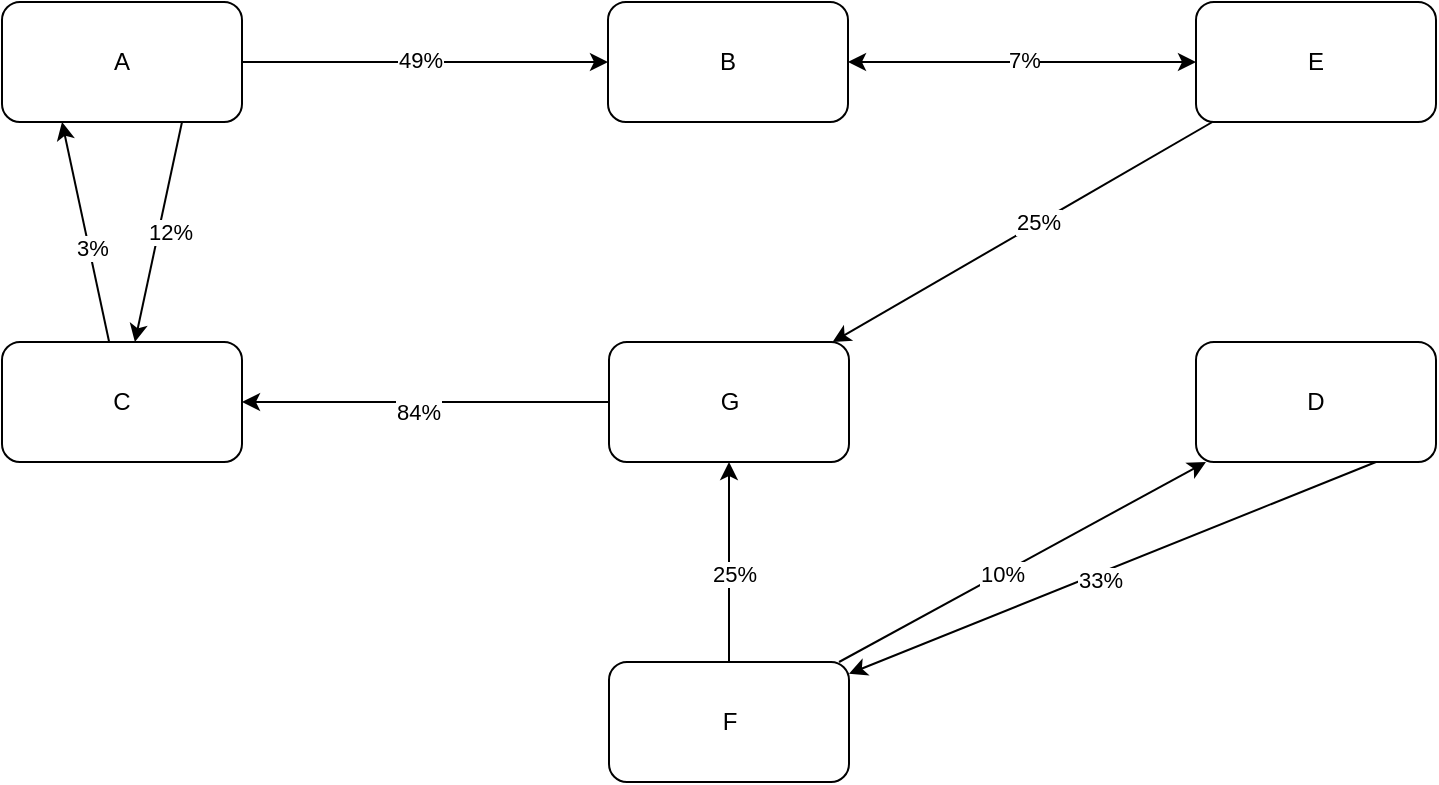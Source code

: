 <mxfile version="26.0.9">
  <diagram name="Seite-1" id="rdBq-u8h3lRKycVfjLbO">
    <mxGraphModel dx="823" dy="499" grid="1" gridSize="10" guides="1" tooltips="1" connect="1" arrows="1" fold="1" page="1" pageScale="1" pageWidth="827" pageHeight="1169" math="0" shadow="0">
      <root>
        <mxCell id="0" />
        <mxCell id="1" parent="0" />
        <mxCell id="Z0VcZglNuSZSaqV7KekV-1" value="C" style="rounded=1;whiteSpace=wrap;html=1;" vertex="1" parent="1">
          <mxGeometry x="110" y="170" width="120" height="60" as="geometry" />
        </mxCell>
        <mxCell id="Z0VcZglNuSZSaqV7KekV-2" value="E" style="rounded=1;whiteSpace=wrap;html=1;" vertex="1" parent="1">
          <mxGeometry x="707" width="120" height="60" as="geometry" />
        </mxCell>
        <mxCell id="Z0VcZglNuSZSaqV7KekV-3" value="D" style="rounded=1;whiteSpace=wrap;html=1;" vertex="1" parent="1">
          <mxGeometry x="707" y="170" width="120" height="60" as="geometry" />
        </mxCell>
        <mxCell id="Z0VcZglNuSZSaqV7KekV-4" value="F" style="rounded=1;whiteSpace=wrap;html=1;" vertex="1" parent="1">
          <mxGeometry x="413.5" y="330" width="120" height="60" as="geometry" />
        </mxCell>
        <mxCell id="Z0VcZglNuSZSaqV7KekV-5" value="A" style="rounded=1;whiteSpace=wrap;html=1;" vertex="1" parent="1">
          <mxGeometry x="110" width="120" height="60" as="geometry" />
        </mxCell>
        <mxCell id="Z0VcZglNuSZSaqV7KekV-6" value="B" style="rounded=1;whiteSpace=wrap;html=1;" vertex="1" parent="1">
          <mxGeometry x="413" width="120" height="60" as="geometry" />
        </mxCell>
        <mxCell id="Z0VcZglNuSZSaqV7KekV-7" value="" style="endArrow=classic;html=1;rounded=0;" edge="1" parent="1" source="Z0VcZglNuSZSaqV7KekV-5" target="Z0VcZglNuSZSaqV7KekV-6">
          <mxGeometry width="50" height="50" relative="1" as="geometry">
            <mxPoint x="340" y="50" as="sourcePoint" />
            <mxPoint x="390" as="targetPoint" />
          </mxGeometry>
        </mxCell>
        <mxCell id="Z0VcZglNuSZSaqV7KekV-9" value="49%" style="edgeLabel;html=1;align=center;verticalAlign=middle;resizable=0;points=[];" vertex="1" connectable="0" parent="Z0VcZglNuSZSaqV7KekV-7">
          <mxGeometry x="-0.029" y="1" relative="1" as="geometry">
            <mxPoint as="offset" />
          </mxGeometry>
        </mxCell>
        <mxCell id="Z0VcZglNuSZSaqV7KekV-10" value="" style="endArrow=classic;html=1;rounded=0;exitX=0.75;exitY=1;exitDx=0;exitDy=0;" edge="1" parent="1" source="Z0VcZglNuSZSaqV7KekV-5" target="Z0VcZglNuSZSaqV7KekV-1">
          <mxGeometry width="50" height="50" relative="1" as="geometry">
            <mxPoint x="320" y="190" as="sourcePoint" />
            <mxPoint x="370" y="140" as="targetPoint" />
          </mxGeometry>
        </mxCell>
        <mxCell id="Z0VcZglNuSZSaqV7KekV-11" value="12%" style="edgeLabel;html=1;align=center;verticalAlign=middle;resizable=0;points=[];" vertex="1" connectable="0" parent="Z0VcZglNuSZSaqV7KekV-10">
          <mxGeometry x="-0.024" y="5" relative="1" as="geometry">
            <mxPoint as="offset" />
          </mxGeometry>
        </mxCell>
        <mxCell id="Z0VcZglNuSZSaqV7KekV-12" value="" style="endArrow=classic;html=1;rounded=0;entryX=0.25;entryY=1;entryDx=0;entryDy=0;" edge="1" parent="1" source="Z0VcZglNuSZSaqV7KekV-1" target="Z0VcZglNuSZSaqV7KekV-5">
          <mxGeometry width="50" height="50" relative="1" as="geometry">
            <mxPoint x="40" y="160" as="sourcePoint" />
            <mxPoint x="90" y="110" as="targetPoint" />
          </mxGeometry>
        </mxCell>
        <mxCell id="Z0VcZglNuSZSaqV7KekV-13" value="3%" style="edgeLabel;html=1;align=center;verticalAlign=middle;resizable=0;points=[];" vertex="1" connectable="0" parent="Z0VcZglNuSZSaqV7KekV-12">
          <mxGeometry x="-0.147" y="-1" relative="1" as="geometry">
            <mxPoint as="offset" />
          </mxGeometry>
        </mxCell>
        <mxCell id="Z0VcZglNuSZSaqV7KekV-14" value="G" style="rounded=1;whiteSpace=wrap;html=1;" vertex="1" parent="1">
          <mxGeometry x="413.5" y="170" width="120" height="60" as="geometry" />
        </mxCell>
        <mxCell id="Z0VcZglNuSZSaqV7KekV-15" value="" style="endArrow=classic;html=1;rounded=0;" edge="1" parent="1" source="Z0VcZglNuSZSaqV7KekV-2" target="Z0VcZglNuSZSaqV7KekV-14">
          <mxGeometry width="50" height="50" relative="1" as="geometry">
            <mxPoint x="340" y="310" as="sourcePoint" />
            <mxPoint x="390" y="260" as="targetPoint" />
          </mxGeometry>
        </mxCell>
        <mxCell id="Z0VcZglNuSZSaqV7KekV-19" value="25%" style="edgeLabel;html=1;align=center;verticalAlign=middle;resizable=0;points=[];" vertex="1" connectable="0" parent="Z0VcZglNuSZSaqV7KekV-15">
          <mxGeometry x="-0.09" y="-1" relative="1" as="geometry">
            <mxPoint as="offset" />
          </mxGeometry>
        </mxCell>
        <mxCell id="Z0VcZglNuSZSaqV7KekV-16" value="" style="endArrow=classic;html=1;rounded=0;" edge="1" parent="1" source="Z0VcZglNuSZSaqV7KekV-4" target="Z0VcZglNuSZSaqV7KekV-14">
          <mxGeometry width="50" height="50" relative="1" as="geometry">
            <mxPoint x="290" y="300" as="sourcePoint" />
            <mxPoint x="340" y="250" as="targetPoint" />
          </mxGeometry>
        </mxCell>
        <mxCell id="Z0VcZglNuSZSaqV7KekV-18" value="25%" style="edgeLabel;html=1;align=center;verticalAlign=middle;resizable=0;points=[];" vertex="1" connectable="0" parent="Z0VcZglNuSZSaqV7KekV-16">
          <mxGeometry x="-0.111" y="-2" relative="1" as="geometry">
            <mxPoint as="offset" />
          </mxGeometry>
        </mxCell>
        <mxCell id="Z0VcZglNuSZSaqV7KekV-20" value="" style="endArrow=classic;html=1;rounded=0;" edge="1" parent="1" source="Z0VcZglNuSZSaqV7KekV-14" target="Z0VcZglNuSZSaqV7KekV-1">
          <mxGeometry width="50" height="50" relative="1" as="geometry">
            <mxPoint x="350" y="250" as="sourcePoint" />
            <mxPoint x="400" y="200" as="targetPoint" />
          </mxGeometry>
        </mxCell>
        <mxCell id="Z0VcZglNuSZSaqV7KekV-21" value="84%" style="edgeLabel;html=1;align=center;verticalAlign=middle;resizable=0;points=[];" vertex="1" connectable="0" parent="Z0VcZglNuSZSaqV7KekV-20">
          <mxGeometry x="0.04" y="5" relative="1" as="geometry">
            <mxPoint as="offset" />
          </mxGeometry>
        </mxCell>
        <mxCell id="Z0VcZglNuSZSaqV7KekV-22" value="" style="endArrow=classic;html=1;rounded=0;" edge="1" parent="1" source="Z0VcZglNuSZSaqV7KekV-4" target="Z0VcZglNuSZSaqV7KekV-3">
          <mxGeometry width="50" height="50" relative="1" as="geometry">
            <mxPoint x="640" y="320" as="sourcePoint" />
            <mxPoint x="690" y="270" as="targetPoint" />
          </mxGeometry>
        </mxCell>
        <mxCell id="Z0VcZglNuSZSaqV7KekV-23" value="10%" style="edgeLabel;html=1;align=center;verticalAlign=middle;resizable=0;points=[];" vertex="1" connectable="0" parent="Z0VcZglNuSZSaqV7KekV-22">
          <mxGeometry x="-0.115" relative="1" as="geometry">
            <mxPoint as="offset" />
          </mxGeometry>
        </mxCell>
        <mxCell id="Z0VcZglNuSZSaqV7KekV-24" value="" style="endArrow=classic;html=1;rounded=0;exitX=0.75;exitY=1;exitDx=0;exitDy=0;" edge="1" parent="1" source="Z0VcZglNuSZSaqV7KekV-3" target="Z0VcZglNuSZSaqV7KekV-4">
          <mxGeometry width="50" height="50" relative="1" as="geometry">
            <mxPoint x="680" y="320" as="sourcePoint" />
            <mxPoint x="730" y="270" as="targetPoint" />
          </mxGeometry>
        </mxCell>
        <mxCell id="Z0VcZglNuSZSaqV7KekV-25" value="33%" style="edgeLabel;html=1;align=center;verticalAlign=middle;resizable=0;points=[];" vertex="1" connectable="0" parent="Z0VcZglNuSZSaqV7KekV-24">
          <mxGeometry x="0.058" y="3" relative="1" as="geometry">
            <mxPoint as="offset" />
          </mxGeometry>
        </mxCell>
        <mxCell id="Z0VcZglNuSZSaqV7KekV-26" value="" style="endArrow=classic;html=1;rounded=0;startArrow=classic;startFill=1;" edge="1" parent="1" source="Z0VcZglNuSZSaqV7KekV-6" target="Z0VcZglNuSZSaqV7KekV-2">
          <mxGeometry width="50" height="50" relative="1" as="geometry">
            <mxPoint x="680" y="-20" as="sourcePoint" />
            <mxPoint x="730" y="-70" as="targetPoint" />
          </mxGeometry>
        </mxCell>
        <mxCell id="Z0VcZglNuSZSaqV7KekV-27" value="7%" style="edgeLabel;html=1;align=center;verticalAlign=middle;resizable=0;points=[];" vertex="1" connectable="0" parent="Z0VcZglNuSZSaqV7KekV-26">
          <mxGeometry x="0.003" y="1" relative="1" as="geometry">
            <mxPoint as="offset" />
          </mxGeometry>
        </mxCell>
      </root>
    </mxGraphModel>
  </diagram>
</mxfile>
